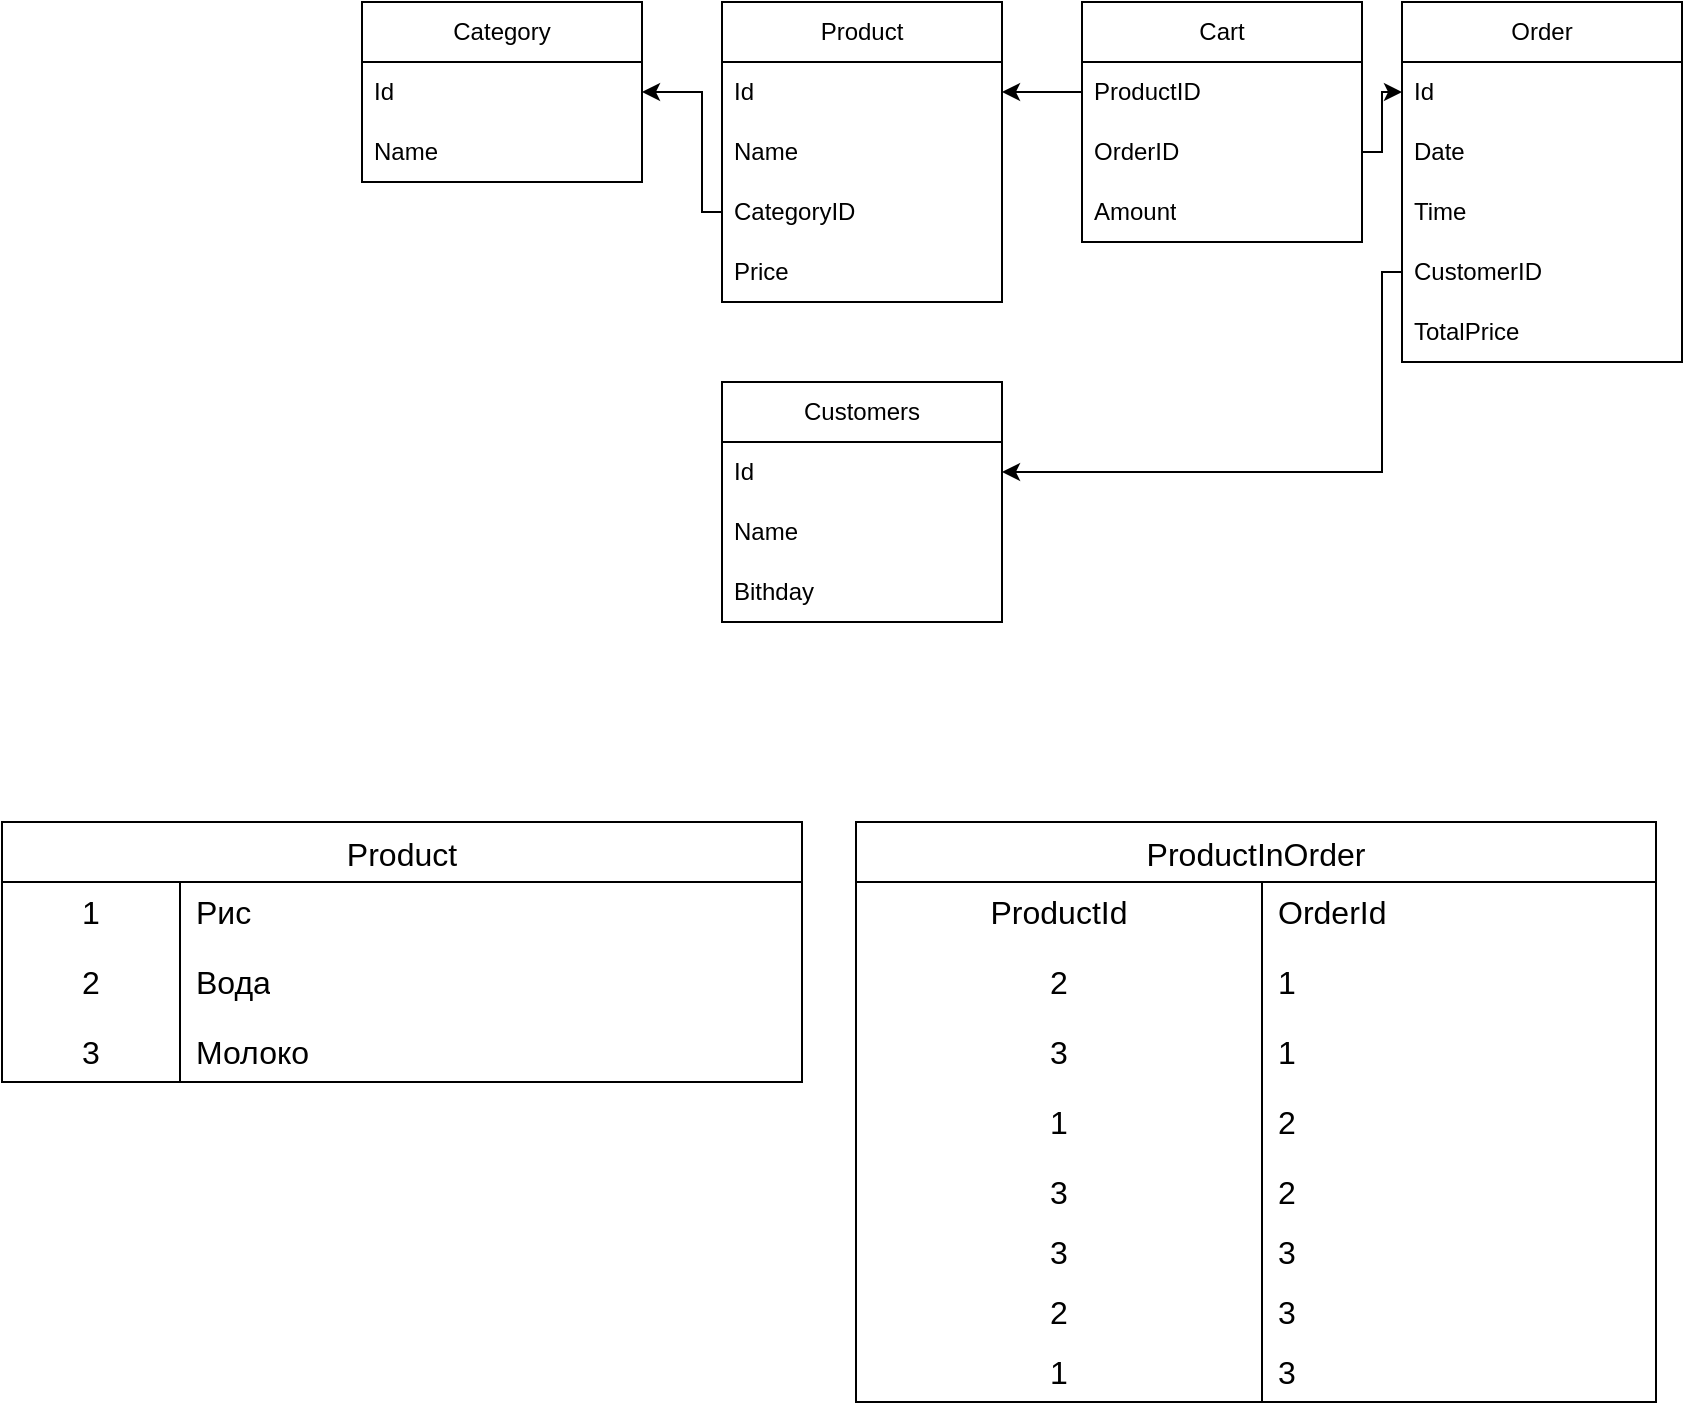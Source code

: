 <mxfile version="26.0.12">
  <diagram name="Сторінка-1" id="vqjXbGAEOk4NdWM7xDDq">
    <mxGraphModel dx="2140" dy="533" grid="1" gridSize="10" guides="1" tooltips="1" connect="1" arrows="1" fold="1" page="1" pageScale="1" pageWidth="827" pageHeight="1169" math="0" shadow="0">
      <root>
        <mxCell id="0" />
        <mxCell id="1" parent="0" />
        <mxCell id="tWVUcrvWMaBnINH9cpLh-1" value="Product" style="swimlane;fontStyle=0;childLayout=stackLayout;horizontal=1;startSize=30;horizontalStack=0;resizeParent=1;resizeParentMax=0;resizeLast=0;collapsible=1;marginBottom=0;whiteSpace=wrap;html=1;" vertex="1" parent="1">
          <mxGeometry x="-480" y="280" width="140" height="150" as="geometry" />
        </mxCell>
        <mxCell id="tWVUcrvWMaBnINH9cpLh-6" value="Id" style="text;strokeColor=none;fillColor=none;align=left;verticalAlign=middle;spacingLeft=4;spacingRight=4;overflow=hidden;points=[[0,0.5],[1,0.5]];portConstraint=eastwest;rotatable=0;whiteSpace=wrap;html=1;" vertex="1" parent="tWVUcrvWMaBnINH9cpLh-1">
          <mxGeometry y="30" width="140" height="30" as="geometry" />
        </mxCell>
        <mxCell id="tWVUcrvWMaBnINH9cpLh-11" value="Name" style="text;strokeColor=none;fillColor=none;align=left;verticalAlign=middle;spacingLeft=4;spacingRight=4;overflow=hidden;points=[[0,0.5],[1,0.5]];portConstraint=eastwest;rotatable=0;whiteSpace=wrap;html=1;" vertex="1" parent="tWVUcrvWMaBnINH9cpLh-1">
          <mxGeometry y="60" width="140" height="30" as="geometry" />
        </mxCell>
        <mxCell id="tWVUcrvWMaBnINH9cpLh-5" value="CategoryID" style="text;strokeColor=none;fillColor=none;align=left;verticalAlign=middle;spacingLeft=4;spacingRight=4;overflow=hidden;points=[[0,0.5],[1,0.5]];portConstraint=eastwest;rotatable=0;whiteSpace=wrap;html=1;" vertex="1" parent="tWVUcrvWMaBnINH9cpLh-1">
          <mxGeometry y="90" width="140" height="30" as="geometry" />
        </mxCell>
        <mxCell id="tWVUcrvWMaBnINH9cpLh-4" value="Price" style="text;strokeColor=none;fillColor=none;align=left;verticalAlign=middle;spacingLeft=4;spacingRight=4;overflow=hidden;points=[[0,0.5],[1,0.5]];portConstraint=eastwest;rotatable=0;whiteSpace=wrap;html=1;" vertex="1" parent="tWVUcrvWMaBnINH9cpLh-1">
          <mxGeometry y="120" width="140" height="30" as="geometry" />
        </mxCell>
        <mxCell id="tWVUcrvWMaBnINH9cpLh-12" value="Category" style="swimlane;fontStyle=0;childLayout=stackLayout;horizontal=1;startSize=30;horizontalStack=0;resizeParent=1;resizeParentMax=0;resizeLast=0;collapsible=1;marginBottom=0;whiteSpace=wrap;html=1;" vertex="1" parent="1">
          <mxGeometry x="-660" y="280" width="140" height="90" as="geometry" />
        </mxCell>
        <mxCell id="tWVUcrvWMaBnINH9cpLh-13" value="Id" style="text;strokeColor=none;fillColor=none;align=left;verticalAlign=middle;spacingLeft=4;spacingRight=4;overflow=hidden;points=[[0,0.5],[1,0.5]];portConstraint=eastwest;rotatable=0;whiteSpace=wrap;html=1;" vertex="1" parent="tWVUcrvWMaBnINH9cpLh-12">
          <mxGeometry y="30" width="140" height="30" as="geometry" />
        </mxCell>
        <mxCell id="tWVUcrvWMaBnINH9cpLh-14" value="Name" style="text;strokeColor=none;fillColor=none;align=left;verticalAlign=middle;spacingLeft=4;spacingRight=4;overflow=hidden;points=[[0,0.5],[1,0.5]];portConstraint=eastwest;rotatable=0;whiteSpace=wrap;html=1;" vertex="1" parent="tWVUcrvWMaBnINH9cpLh-12">
          <mxGeometry y="60" width="140" height="30" as="geometry" />
        </mxCell>
        <mxCell id="tWVUcrvWMaBnINH9cpLh-17" style="edgeStyle=orthogonalEdgeStyle;rounded=0;orthogonalLoop=1;jettySize=auto;html=1;exitX=0;exitY=0.5;exitDx=0;exitDy=0;entryX=1;entryY=0.5;entryDx=0;entryDy=0;" edge="1" parent="1" source="tWVUcrvWMaBnINH9cpLh-5" target="tWVUcrvWMaBnINH9cpLh-13">
          <mxGeometry relative="1" as="geometry">
            <Array as="points">
              <mxPoint x="-490" y="385" />
              <mxPoint x="-490" y="325" />
            </Array>
          </mxGeometry>
        </mxCell>
        <mxCell id="tWVUcrvWMaBnINH9cpLh-18" value="Customers" style="swimlane;fontStyle=0;childLayout=stackLayout;horizontal=1;startSize=30;horizontalStack=0;resizeParent=1;resizeParentMax=0;resizeLast=0;collapsible=1;marginBottom=0;whiteSpace=wrap;html=1;" vertex="1" parent="1">
          <mxGeometry x="-480" y="470" width="140" height="120" as="geometry" />
        </mxCell>
        <mxCell id="tWVUcrvWMaBnINH9cpLh-19" value="Id" style="text;strokeColor=none;fillColor=none;align=left;verticalAlign=middle;spacingLeft=4;spacingRight=4;overflow=hidden;points=[[0,0.5],[1,0.5]];portConstraint=eastwest;rotatable=0;whiteSpace=wrap;html=1;" vertex="1" parent="tWVUcrvWMaBnINH9cpLh-18">
          <mxGeometry y="30" width="140" height="30" as="geometry" />
        </mxCell>
        <mxCell id="tWVUcrvWMaBnINH9cpLh-20" value="Name" style="text;strokeColor=none;fillColor=none;align=left;verticalAlign=middle;spacingLeft=4;spacingRight=4;overflow=hidden;points=[[0,0.5],[1,0.5]];portConstraint=eastwest;rotatable=0;whiteSpace=wrap;html=1;" vertex="1" parent="tWVUcrvWMaBnINH9cpLh-18">
          <mxGeometry y="60" width="140" height="30" as="geometry" />
        </mxCell>
        <mxCell id="tWVUcrvWMaBnINH9cpLh-21" value="Bithday" style="text;strokeColor=none;fillColor=none;align=left;verticalAlign=middle;spacingLeft=4;spacingRight=4;overflow=hidden;points=[[0,0.5],[1,0.5]];portConstraint=eastwest;rotatable=0;whiteSpace=wrap;html=1;" vertex="1" parent="tWVUcrvWMaBnINH9cpLh-18">
          <mxGeometry y="90" width="140" height="30" as="geometry" />
        </mxCell>
        <mxCell id="tWVUcrvWMaBnINH9cpLh-23" value="Order" style="swimlane;fontStyle=0;childLayout=stackLayout;horizontal=1;startSize=30;horizontalStack=0;resizeParent=1;resizeParentMax=0;resizeLast=0;collapsible=1;marginBottom=0;whiteSpace=wrap;html=1;" vertex="1" parent="1">
          <mxGeometry x="-140" y="280" width="140" height="180" as="geometry" />
        </mxCell>
        <mxCell id="tWVUcrvWMaBnINH9cpLh-24" value="Id" style="text;strokeColor=none;fillColor=none;align=left;verticalAlign=middle;spacingLeft=4;spacingRight=4;overflow=hidden;points=[[0,0.5],[1,0.5]];portConstraint=eastwest;rotatable=0;whiteSpace=wrap;html=1;" vertex="1" parent="tWVUcrvWMaBnINH9cpLh-23">
          <mxGeometry y="30" width="140" height="30" as="geometry" />
        </mxCell>
        <mxCell id="tWVUcrvWMaBnINH9cpLh-100" value="Date" style="text;strokeColor=none;fillColor=none;align=left;verticalAlign=middle;spacingLeft=4;spacingRight=4;overflow=hidden;points=[[0,0.5],[1,0.5]];portConstraint=eastwest;rotatable=0;whiteSpace=wrap;html=1;" vertex="1" parent="tWVUcrvWMaBnINH9cpLh-23">
          <mxGeometry y="60" width="140" height="30" as="geometry" />
        </mxCell>
        <mxCell id="tWVUcrvWMaBnINH9cpLh-101" value="Time" style="text;strokeColor=none;fillColor=none;align=left;verticalAlign=middle;spacingLeft=4;spacingRight=4;overflow=hidden;points=[[0,0.5],[1,0.5]];portConstraint=eastwest;rotatable=0;whiteSpace=wrap;html=1;" vertex="1" parent="tWVUcrvWMaBnINH9cpLh-23">
          <mxGeometry y="90" width="140" height="30" as="geometry" />
        </mxCell>
        <mxCell id="tWVUcrvWMaBnINH9cpLh-98" value="CustomerID" style="text;strokeColor=none;fillColor=none;align=left;verticalAlign=middle;spacingLeft=4;spacingRight=4;overflow=hidden;points=[[0,0.5],[1,0.5]];portConstraint=eastwest;rotatable=0;whiteSpace=wrap;html=1;" vertex="1" parent="tWVUcrvWMaBnINH9cpLh-23">
          <mxGeometry y="120" width="140" height="30" as="geometry" />
        </mxCell>
        <mxCell id="tWVUcrvWMaBnINH9cpLh-99" value="TotalPrice" style="text;strokeColor=none;fillColor=none;align=left;verticalAlign=middle;spacingLeft=4;spacingRight=4;overflow=hidden;points=[[0,0.5],[1,0.5]];portConstraint=eastwest;rotatable=0;whiteSpace=wrap;html=1;" vertex="1" parent="tWVUcrvWMaBnINH9cpLh-23">
          <mxGeometry y="150" width="140" height="30" as="geometry" />
        </mxCell>
        <mxCell id="tWVUcrvWMaBnINH9cpLh-27" value="Cart" style="swimlane;fontStyle=0;childLayout=stackLayout;horizontal=1;startSize=30;horizontalStack=0;resizeParent=1;resizeParentMax=0;resizeLast=0;collapsible=1;marginBottom=0;whiteSpace=wrap;html=1;" vertex="1" parent="1">
          <mxGeometry x="-300" y="280" width="140" height="120" as="geometry" />
        </mxCell>
        <mxCell id="tWVUcrvWMaBnINH9cpLh-28" value="ProductID" style="text;strokeColor=none;fillColor=none;align=left;verticalAlign=middle;spacingLeft=4;spacingRight=4;overflow=hidden;points=[[0,0.5],[1,0.5]];portConstraint=eastwest;rotatable=0;whiteSpace=wrap;html=1;" vertex="1" parent="tWVUcrvWMaBnINH9cpLh-27">
          <mxGeometry y="30" width="140" height="30" as="geometry" />
        </mxCell>
        <mxCell id="tWVUcrvWMaBnINH9cpLh-29" value="OrderID" style="text;strokeColor=none;fillColor=none;align=left;verticalAlign=middle;spacingLeft=4;spacingRight=4;overflow=hidden;points=[[0,0.5],[1,0.5]];portConstraint=eastwest;rotatable=0;whiteSpace=wrap;html=1;" vertex="1" parent="tWVUcrvWMaBnINH9cpLh-27">
          <mxGeometry y="60" width="140" height="30" as="geometry" />
        </mxCell>
        <mxCell id="tWVUcrvWMaBnINH9cpLh-30" value="Amount" style="text;strokeColor=none;fillColor=none;align=left;verticalAlign=middle;spacingLeft=4;spacingRight=4;overflow=hidden;points=[[0,0.5],[1,0.5]];portConstraint=eastwest;rotatable=0;whiteSpace=wrap;html=1;" vertex="1" parent="tWVUcrvWMaBnINH9cpLh-27">
          <mxGeometry y="90" width="140" height="30" as="geometry" />
        </mxCell>
        <mxCell id="tWVUcrvWMaBnINH9cpLh-61" value="Product" style="shape=table;startSize=30;container=1;collapsible=0;childLayout=tableLayout;fixedRows=1;rowLines=0;fontStyle=0;strokeColor=default;fontSize=16;" vertex="1" parent="1">
          <mxGeometry x="-840" y="690" width="400" height="130" as="geometry" />
        </mxCell>
        <mxCell id="tWVUcrvWMaBnINH9cpLh-62" value="" style="shape=tableRow;horizontal=0;startSize=0;swimlaneHead=0;swimlaneBody=0;top=0;left=0;bottom=0;right=0;collapsible=0;dropTarget=0;fillColor=none;points=[[0,0.5],[1,0.5]];portConstraint=eastwest;strokeColor=inherit;fontSize=16;" vertex="1" parent="tWVUcrvWMaBnINH9cpLh-61">
          <mxGeometry y="30" width="400" height="30" as="geometry" />
        </mxCell>
        <mxCell id="tWVUcrvWMaBnINH9cpLh-63" value="1" style="shape=partialRectangle;html=1;whiteSpace=wrap;connectable=0;fillColor=none;top=0;left=0;bottom=0;right=0;overflow=hidden;pointerEvents=1;strokeColor=inherit;fontSize=16;" vertex="1" parent="tWVUcrvWMaBnINH9cpLh-62">
          <mxGeometry width="89" height="30" as="geometry">
            <mxRectangle width="89" height="30" as="alternateBounds" />
          </mxGeometry>
        </mxCell>
        <mxCell id="tWVUcrvWMaBnINH9cpLh-64" value="Рис" style="shape=partialRectangle;html=1;whiteSpace=wrap;connectable=0;fillColor=none;top=0;left=0;bottom=0;right=0;align=left;spacingLeft=6;overflow=hidden;strokeColor=inherit;fontSize=16;" vertex="1" parent="tWVUcrvWMaBnINH9cpLh-62">
          <mxGeometry x="89" width="311" height="30" as="geometry">
            <mxRectangle width="311" height="30" as="alternateBounds" />
          </mxGeometry>
        </mxCell>
        <mxCell id="tWVUcrvWMaBnINH9cpLh-65" value="" style="shape=tableRow;horizontal=0;startSize=0;swimlaneHead=0;swimlaneBody=0;top=0;left=0;bottom=0;right=0;collapsible=0;dropTarget=0;fillColor=none;points=[[0,0.5],[1,0.5]];portConstraint=eastwest;strokeColor=inherit;fontSize=16;" vertex="1" parent="tWVUcrvWMaBnINH9cpLh-61">
          <mxGeometry y="60" width="400" height="40" as="geometry" />
        </mxCell>
        <mxCell id="tWVUcrvWMaBnINH9cpLh-66" value="2" style="shape=partialRectangle;html=1;whiteSpace=wrap;connectable=0;fillColor=none;top=0;left=0;bottom=0;right=0;overflow=hidden;strokeColor=inherit;fontSize=16;" vertex="1" parent="tWVUcrvWMaBnINH9cpLh-65">
          <mxGeometry width="89" height="40" as="geometry">
            <mxRectangle width="89" height="40" as="alternateBounds" />
          </mxGeometry>
        </mxCell>
        <mxCell id="tWVUcrvWMaBnINH9cpLh-67" value="Вода" style="shape=partialRectangle;html=1;whiteSpace=wrap;connectable=0;fillColor=none;top=0;left=0;bottom=0;right=0;align=left;spacingLeft=6;overflow=hidden;strokeColor=inherit;fontSize=16;" vertex="1" parent="tWVUcrvWMaBnINH9cpLh-65">
          <mxGeometry x="89" width="311" height="40" as="geometry">
            <mxRectangle width="311" height="40" as="alternateBounds" />
          </mxGeometry>
        </mxCell>
        <mxCell id="tWVUcrvWMaBnINH9cpLh-68" value="" style="shape=tableRow;horizontal=0;startSize=0;swimlaneHead=0;swimlaneBody=0;top=0;left=0;bottom=0;right=0;collapsible=0;dropTarget=0;fillColor=none;points=[[0,0.5],[1,0.5]];portConstraint=eastwest;strokeColor=inherit;fontSize=16;" vertex="1" parent="tWVUcrvWMaBnINH9cpLh-61">
          <mxGeometry y="100" width="400" height="30" as="geometry" />
        </mxCell>
        <mxCell id="tWVUcrvWMaBnINH9cpLh-69" value="3" style="shape=partialRectangle;html=1;whiteSpace=wrap;connectable=0;fillColor=none;top=0;left=0;bottom=0;right=0;overflow=hidden;strokeColor=inherit;fontSize=16;" vertex="1" parent="tWVUcrvWMaBnINH9cpLh-68">
          <mxGeometry width="89" height="30" as="geometry">
            <mxRectangle width="89" height="30" as="alternateBounds" />
          </mxGeometry>
        </mxCell>
        <mxCell id="tWVUcrvWMaBnINH9cpLh-70" value="Молоко" style="shape=partialRectangle;html=1;whiteSpace=wrap;connectable=0;fillColor=none;top=0;left=0;bottom=0;right=0;align=left;spacingLeft=6;overflow=hidden;strokeColor=inherit;fontSize=16;" vertex="1" parent="tWVUcrvWMaBnINH9cpLh-68">
          <mxGeometry x="89" width="311" height="30" as="geometry">
            <mxRectangle width="311" height="30" as="alternateBounds" />
          </mxGeometry>
        </mxCell>
        <mxCell id="tWVUcrvWMaBnINH9cpLh-71" value="ProductInOrder" style="shape=table;startSize=30;container=1;collapsible=0;childLayout=tableLayout;fixedRows=1;rowLines=0;fontStyle=0;strokeColor=default;fontSize=16;" vertex="1" parent="1">
          <mxGeometry x="-413" y="690" width="400" height="290" as="geometry" />
        </mxCell>
        <mxCell id="tWVUcrvWMaBnINH9cpLh-72" value="" style="shape=tableRow;horizontal=0;startSize=0;swimlaneHead=0;swimlaneBody=0;top=0;left=0;bottom=0;right=0;collapsible=0;dropTarget=0;fillColor=none;points=[[0,0.5],[1,0.5]];portConstraint=eastwest;strokeColor=inherit;fontSize=16;" vertex="1" parent="tWVUcrvWMaBnINH9cpLh-71">
          <mxGeometry y="30" width="400" height="30" as="geometry" />
        </mxCell>
        <mxCell id="tWVUcrvWMaBnINH9cpLh-73" value="ProductId" style="shape=partialRectangle;html=1;whiteSpace=wrap;connectable=0;fillColor=none;top=0;left=0;bottom=0;right=0;overflow=hidden;pointerEvents=1;strokeColor=inherit;fontSize=16;" vertex="1" parent="tWVUcrvWMaBnINH9cpLh-72">
          <mxGeometry width="203" height="30" as="geometry">
            <mxRectangle width="203" height="30" as="alternateBounds" />
          </mxGeometry>
        </mxCell>
        <mxCell id="tWVUcrvWMaBnINH9cpLh-74" value="OrderId" style="shape=partialRectangle;html=1;whiteSpace=wrap;connectable=0;fillColor=none;top=0;left=0;bottom=0;right=0;align=left;spacingLeft=6;overflow=hidden;strokeColor=inherit;fontSize=16;" vertex="1" parent="tWVUcrvWMaBnINH9cpLh-72">
          <mxGeometry x="203" width="197" height="30" as="geometry">
            <mxRectangle width="197" height="30" as="alternateBounds" />
          </mxGeometry>
        </mxCell>
        <mxCell id="tWVUcrvWMaBnINH9cpLh-75" value="" style="shape=tableRow;horizontal=0;startSize=0;swimlaneHead=0;swimlaneBody=0;top=0;left=0;bottom=0;right=0;collapsible=0;dropTarget=0;fillColor=none;points=[[0,0.5],[1,0.5]];portConstraint=eastwest;strokeColor=inherit;fontSize=16;" vertex="1" parent="tWVUcrvWMaBnINH9cpLh-71">
          <mxGeometry y="60" width="400" height="40" as="geometry" />
        </mxCell>
        <mxCell id="tWVUcrvWMaBnINH9cpLh-76" value="2" style="shape=partialRectangle;html=1;whiteSpace=wrap;connectable=0;fillColor=none;top=0;left=0;bottom=0;right=0;overflow=hidden;strokeColor=inherit;fontSize=16;" vertex="1" parent="tWVUcrvWMaBnINH9cpLh-75">
          <mxGeometry width="203" height="40" as="geometry">
            <mxRectangle width="203" height="40" as="alternateBounds" />
          </mxGeometry>
        </mxCell>
        <mxCell id="tWVUcrvWMaBnINH9cpLh-77" value="1" style="shape=partialRectangle;html=1;whiteSpace=wrap;connectable=0;fillColor=none;top=0;left=0;bottom=0;right=0;align=left;spacingLeft=6;overflow=hidden;strokeColor=inherit;fontSize=16;" vertex="1" parent="tWVUcrvWMaBnINH9cpLh-75">
          <mxGeometry x="203" width="197" height="40" as="geometry">
            <mxRectangle width="197" height="40" as="alternateBounds" />
          </mxGeometry>
        </mxCell>
        <mxCell id="tWVUcrvWMaBnINH9cpLh-78" value="" style="shape=tableRow;horizontal=0;startSize=0;swimlaneHead=0;swimlaneBody=0;top=0;left=0;bottom=0;right=0;collapsible=0;dropTarget=0;fillColor=none;points=[[0,0.5],[1,0.5]];portConstraint=eastwest;strokeColor=inherit;fontSize=16;" vertex="1" parent="tWVUcrvWMaBnINH9cpLh-71">
          <mxGeometry y="100" width="400" height="30" as="geometry" />
        </mxCell>
        <mxCell id="tWVUcrvWMaBnINH9cpLh-79" value="3" style="shape=partialRectangle;html=1;whiteSpace=wrap;connectable=0;fillColor=none;top=0;left=0;bottom=0;right=0;overflow=hidden;strokeColor=inherit;fontSize=16;" vertex="1" parent="tWVUcrvWMaBnINH9cpLh-78">
          <mxGeometry width="203" height="30" as="geometry">
            <mxRectangle width="203" height="30" as="alternateBounds" />
          </mxGeometry>
        </mxCell>
        <mxCell id="tWVUcrvWMaBnINH9cpLh-80" value="1" style="shape=partialRectangle;html=1;whiteSpace=wrap;connectable=0;fillColor=none;top=0;left=0;bottom=0;right=0;align=left;spacingLeft=6;overflow=hidden;strokeColor=inherit;fontSize=16;" vertex="1" parent="tWVUcrvWMaBnINH9cpLh-78">
          <mxGeometry x="203" width="197" height="30" as="geometry">
            <mxRectangle width="197" height="30" as="alternateBounds" />
          </mxGeometry>
        </mxCell>
        <mxCell id="tWVUcrvWMaBnINH9cpLh-81" value="" style="shape=tableRow;horizontal=0;startSize=0;swimlaneHead=0;swimlaneBody=0;top=0;left=0;bottom=0;right=0;collapsible=0;dropTarget=0;fillColor=none;points=[[0,0.5],[1,0.5]];portConstraint=eastwest;strokeColor=inherit;fontSize=16;" vertex="1" parent="tWVUcrvWMaBnINH9cpLh-71">
          <mxGeometry y="130" width="400" height="40" as="geometry" />
        </mxCell>
        <mxCell id="tWVUcrvWMaBnINH9cpLh-82" value="1" style="shape=partialRectangle;html=1;whiteSpace=wrap;connectable=0;fillColor=none;top=0;left=0;bottom=0;right=0;overflow=hidden;strokeColor=inherit;fontSize=16;" vertex="1" parent="tWVUcrvWMaBnINH9cpLh-81">
          <mxGeometry width="203" height="40" as="geometry">
            <mxRectangle width="203" height="40" as="alternateBounds" />
          </mxGeometry>
        </mxCell>
        <mxCell id="tWVUcrvWMaBnINH9cpLh-83" value="2" style="shape=partialRectangle;html=1;whiteSpace=wrap;connectable=0;fillColor=none;top=0;left=0;bottom=0;right=0;align=left;spacingLeft=6;overflow=hidden;strokeColor=inherit;fontSize=16;" vertex="1" parent="tWVUcrvWMaBnINH9cpLh-81">
          <mxGeometry x="203" width="197" height="40" as="geometry">
            <mxRectangle width="197" height="40" as="alternateBounds" />
          </mxGeometry>
        </mxCell>
        <mxCell id="tWVUcrvWMaBnINH9cpLh-84" value="" style="shape=tableRow;horizontal=0;startSize=0;swimlaneHead=0;swimlaneBody=0;top=0;left=0;bottom=0;right=0;collapsible=0;dropTarget=0;fillColor=none;points=[[0,0.5],[1,0.5]];portConstraint=eastwest;strokeColor=inherit;fontSize=16;" vertex="1" parent="tWVUcrvWMaBnINH9cpLh-71">
          <mxGeometry y="170" width="400" height="30" as="geometry" />
        </mxCell>
        <mxCell id="tWVUcrvWMaBnINH9cpLh-85" value="3" style="shape=partialRectangle;html=1;whiteSpace=wrap;connectable=0;fillColor=none;top=0;left=0;bottom=0;right=0;overflow=hidden;strokeColor=inherit;fontSize=16;" vertex="1" parent="tWVUcrvWMaBnINH9cpLh-84">
          <mxGeometry width="203" height="30" as="geometry">
            <mxRectangle width="203" height="30" as="alternateBounds" />
          </mxGeometry>
        </mxCell>
        <mxCell id="tWVUcrvWMaBnINH9cpLh-86" value="2" style="shape=partialRectangle;html=1;whiteSpace=wrap;connectable=0;fillColor=none;top=0;left=0;bottom=0;right=0;align=left;spacingLeft=6;overflow=hidden;strokeColor=inherit;fontSize=16;" vertex="1" parent="tWVUcrvWMaBnINH9cpLh-84">
          <mxGeometry x="203" width="197" height="30" as="geometry">
            <mxRectangle width="197" height="30" as="alternateBounds" />
          </mxGeometry>
        </mxCell>
        <mxCell id="tWVUcrvWMaBnINH9cpLh-87" value="" style="shape=tableRow;horizontal=0;startSize=0;swimlaneHead=0;swimlaneBody=0;top=0;left=0;bottom=0;right=0;collapsible=0;dropTarget=0;fillColor=none;points=[[0,0.5],[1,0.5]];portConstraint=eastwest;strokeColor=inherit;fontSize=16;" vertex="1" parent="tWVUcrvWMaBnINH9cpLh-71">
          <mxGeometry y="200" width="400" height="30" as="geometry" />
        </mxCell>
        <mxCell id="tWVUcrvWMaBnINH9cpLh-88" value="3" style="shape=partialRectangle;html=1;whiteSpace=wrap;connectable=0;fillColor=none;top=0;left=0;bottom=0;right=0;overflow=hidden;strokeColor=inherit;fontSize=16;" vertex="1" parent="tWVUcrvWMaBnINH9cpLh-87">
          <mxGeometry width="203" height="30" as="geometry">
            <mxRectangle width="203" height="30" as="alternateBounds" />
          </mxGeometry>
        </mxCell>
        <mxCell id="tWVUcrvWMaBnINH9cpLh-89" value="3" style="shape=partialRectangle;html=1;whiteSpace=wrap;connectable=0;fillColor=none;top=0;left=0;bottom=0;right=0;align=left;spacingLeft=6;overflow=hidden;strokeColor=inherit;fontSize=16;" vertex="1" parent="tWVUcrvWMaBnINH9cpLh-87">
          <mxGeometry x="203" width="197" height="30" as="geometry">
            <mxRectangle width="197" height="30" as="alternateBounds" />
          </mxGeometry>
        </mxCell>
        <mxCell id="tWVUcrvWMaBnINH9cpLh-90" value="" style="shape=tableRow;horizontal=0;startSize=0;swimlaneHead=0;swimlaneBody=0;top=0;left=0;bottom=0;right=0;collapsible=0;dropTarget=0;fillColor=none;points=[[0,0.5],[1,0.5]];portConstraint=eastwest;strokeColor=inherit;fontSize=16;" vertex="1" parent="tWVUcrvWMaBnINH9cpLh-71">
          <mxGeometry y="230" width="400" height="30" as="geometry" />
        </mxCell>
        <mxCell id="tWVUcrvWMaBnINH9cpLh-91" value="2" style="shape=partialRectangle;html=1;whiteSpace=wrap;connectable=0;fillColor=none;top=0;left=0;bottom=0;right=0;overflow=hidden;strokeColor=inherit;fontSize=16;" vertex="1" parent="tWVUcrvWMaBnINH9cpLh-90">
          <mxGeometry width="203" height="30" as="geometry">
            <mxRectangle width="203" height="30" as="alternateBounds" />
          </mxGeometry>
        </mxCell>
        <mxCell id="tWVUcrvWMaBnINH9cpLh-92" value="3" style="shape=partialRectangle;html=1;whiteSpace=wrap;connectable=0;fillColor=none;top=0;left=0;bottom=0;right=0;align=left;spacingLeft=6;overflow=hidden;strokeColor=inherit;fontSize=16;" vertex="1" parent="tWVUcrvWMaBnINH9cpLh-90">
          <mxGeometry x="203" width="197" height="30" as="geometry">
            <mxRectangle width="197" height="30" as="alternateBounds" />
          </mxGeometry>
        </mxCell>
        <mxCell id="tWVUcrvWMaBnINH9cpLh-93" value="" style="shape=tableRow;horizontal=0;startSize=0;swimlaneHead=0;swimlaneBody=0;top=0;left=0;bottom=0;right=0;collapsible=0;dropTarget=0;fillColor=none;points=[[0,0.5],[1,0.5]];portConstraint=eastwest;strokeColor=inherit;fontSize=16;" vertex="1" parent="tWVUcrvWMaBnINH9cpLh-71">
          <mxGeometry y="260" width="400" height="30" as="geometry" />
        </mxCell>
        <mxCell id="tWVUcrvWMaBnINH9cpLh-94" value="1" style="shape=partialRectangle;html=1;whiteSpace=wrap;connectable=0;fillColor=none;top=0;left=0;bottom=0;right=0;overflow=hidden;strokeColor=inherit;fontSize=16;" vertex="1" parent="tWVUcrvWMaBnINH9cpLh-93">
          <mxGeometry width="203" height="30" as="geometry">
            <mxRectangle width="203" height="30" as="alternateBounds" />
          </mxGeometry>
        </mxCell>
        <mxCell id="tWVUcrvWMaBnINH9cpLh-95" value="3" style="shape=partialRectangle;html=1;whiteSpace=wrap;connectable=0;fillColor=none;top=0;left=0;bottom=0;right=0;align=left;spacingLeft=6;overflow=hidden;strokeColor=inherit;fontSize=16;" vertex="1" parent="tWVUcrvWMaBnINH9cpLh-93">
          <mxGeometry x="203" width="197" height="30" as="geometry">
            <mxRectangle width="197" height="30" as="alternateBounds" />
          </mxGeometry>
        </mxCell>
        <mxCell id="tWVUcrvWMaBnINH9cpLh-96" style="edgeStyle=orthogonalEdgeStyle;rounded=0;orthogonalLoop=1;jettySize=auto;html=1;exitX=1;exitY=0.5;exitDx=0;exitDy=0;entryX=0;entryY=0.5;entryDx=0;entryDy=0;" edge="1" parent="1" source="tWVUcrvWMaBnINH9cpLh-29" target="tWVUcrvWMaBnINH9cpLh-24">
          <mxGeometry relative="1" as="geometry">
            <Array as="points">
              <mxPoint x="-150" y="355" />
              <mxPoint x="-150" y="325" />
            </Array>
          </mxGeometry>
        </mxCell>
        <mxCell id="tWVUcrvWMaBnINH9cpLh-97" style="edgeStyle=orthogonalEdgeStyle;rounded=0;orthogonalLoop=1;jettySize=auto;html=1;entryX=1;entryY=0.5;entryDx=0;entryDy=0;" edge="1" parent="1" source="tWVUcrvWMaBnINH9cpLh-28" target="tWVUcrvWMaBnINH9cpLh-6">
          <mxGeometry relative="1" as="geometry" />
        </mxCell>
        <mxCell id="tWVUcrvWMaBnINH9cpLh-103" style="edgeStyle=orthogonalEdgeStyle;rounded=0;orthogonalLoop=1;jettySize=auto;html=1;entryX=1;entryY=0.5;entryDx=0;entryDy=0;exitX=0;exitY=0.5;exitDx=0;exitDy=0;" edge="1" parent="1" source="tWVUcrvWMaBnINH9cpLh-98" target="tWVUcrvWMaBnINH9cpLh-19">
          <mxGeometry relative="1" as="geometry">
            <Array as="points">
              <mxPoint x="-150" y="415" />
              <mxPoint x="-150" y="515" />
            </Array>
          </mxGeometry>
        </mxCell>
      </root>
    </mxGraphModel>
  </diagram>
</mxfile>
